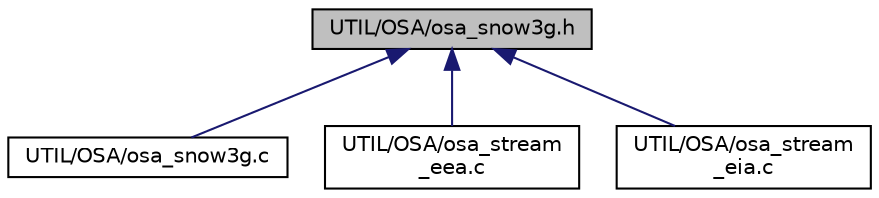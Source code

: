 digraph "UTIL/OSA/osa_snow3g.h"
{
 // LATEX_PDF_SIZE
  edge [fontname="Helvetica",fontsize="10",labelfontname="Helvetica",labelfontsize="10"];
  node [fontname="Helvetica",fontsize="10",shape=record];
  Node1 [label="UTIL/OSA/osa_snow3g.h",height=0.2,width=0.4,color="black", fillcolor="grey75", style="filled", fontcolor="black",tooltip=" "];
  Node1 -> Node2 [dir="back",color="midnightblue",fontsize="10",style="solid",fontname="Helvetica"];
  Node2 [label="UTIL/OSA/osa_snow3g.c",height=0.2,width=0.4,color="black", fillcolor="white", style="filled",URL="$osa__snow3g_8c.html",tooltip=" "];
  Node1 -> Node3 [dir="back",color="midnightblue",fontsize="10",style="solid",fontname="Helvetica"];
  Node3 [label="UTIL/OSA/osa_stream\l_eea.c",height=0.2,width=0.4,color="black", fillcolor="white", style="filled",URL="$osa__stream__eea_8c.html",tooltip=" "];
  Node1 -> Node4 [dir="back",color="midnightblue",fontsize="10",style="solid",fontname="Helvetica"];
  Node4 [label="UTIL/OSA/osa_stream\l_eia.c",height=0.2,width=0.4,color="black", fillcolor="white", style="filled",URL="$osa__stream__eia_8c.html",tooltip=" "];
}
